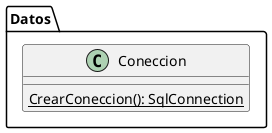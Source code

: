 @startuml Coneccion
namespace Datos {


class Coneccion {
    {static} CrearConeccion(): SqlConnection
}

}
@enduml
